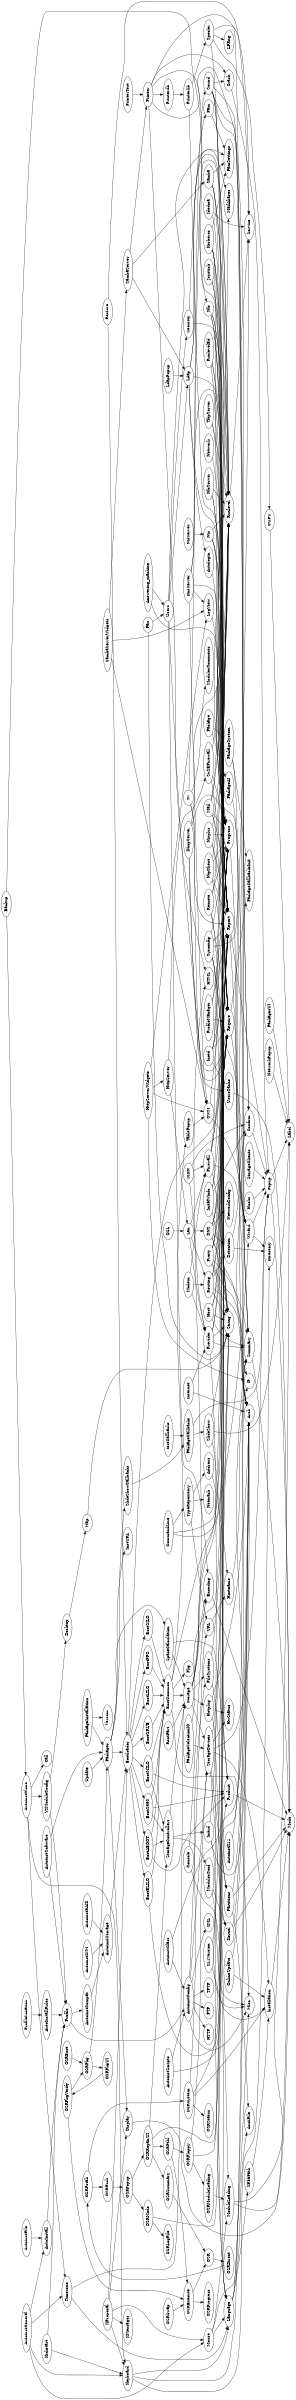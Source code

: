 digraph "import-inc" {
	graph [size="16,11", rotate=90];
	Address -> Hostname;
	Answering_machine -> Users;
	Answering_machine -> String;
	AutoInstall -> Profile;
	AutoInstallRules -> Profile;
	AutoinstClass -> AutoinstConfig;
	AutoinstClass -> Summary;
	AutoinstClone -> Call;
	AutoinstClone -> Y2ModuleConfig;
	AutoinstClone -> Keyboard;
	AutoinstClone -> Timezone;
	AutoinstCompat -> AutoinstStorage;
	AutoinstConfig -> Misc;
	AutoinstConfig -> XML;
	AutoinstConfig -> HTTP;
	AutoinstConfig -> FTP;
	AutoinstConfig -> StorageDevices;
	AutoinstConfig -> TFTP;
	AutoinstConfig -> URL;
	AutoinstFile -> AutoInstall;
	AutoinstGeneral -> AutoInstall;
	AutoinstGeneral -> Keyboard;
	AutoinstGeneral -> Mouse;
	AutoinstGeneral -> Timezone;
	AutoinstLVM -> AutoinstStorage;
	AutoinstRAID -> AutoinstStorage;
	AutoinstScripts -> AutoinstConfig;
	AutoinstScripts -> Summary;
	AutoinstSoftware -> Profile;
	AutoinstSoftware -> Packages;
	AutoinstStorage -> Bootloader;
	AutoinstX11 -> Summary;
	Autologin -> Require;
	Backup -> Nfs;
	Backup -> AutoinstClone;
	BootABOOT -> BootCommon;
	BootABOOT -> Product;
	BootABOOT -> StorageControllers;
	BootCommon -> Require;
	BootCommon -> Storage;
	BootCommon -> Pkg;
	BootCommon -> Misc;
	BootCommon -> TablePopup;
	BootELILO -> BootCommon;
	BootELILO -> Product;
	BootGRUB -> BootCommon;
	BootLILO -> BootCommon;
	Bootloader -> Progress;
	Bootloader -> BootABOOT;
	Bootloader -> BootELILO;
	Bootloader -> BootLILO;
	Bootloader -> BootMILO;
	Bootloader -> BootPPC;
	Bootloader -> BootSILO;
	Bootloader -> BootS390;
	Bootloader -> BootGRUB;
	BootMILO -> Product;
	BootMILO -> StorageControllers;
	BootMILO -> BootCommon;
	BootPPC -> BootCommon;
	BootS390 -> Product;
	BootS390 -> StorageControllers;
	BootS390 -> BootCommon;
	BootSILO -> BootCommon;
	CommandLine -> Report;
	CommandLine -> String;
	CommandLine -> TypeRepository;
	Confirm -> Popup;
	Console -> Language;
	Console -> Encoding;
	Crash -> Popup;
	CUPS -> Label;
	CWM -> Report;
	CWM -> Wizard;
	Desktop -> Map;
	Detection -> Directory;
	Detection -> Confirm;
	DhcpServer -> Progress;
	DhcpServer -> Runlevel;
	DhcpServer -> Require;
	DhcpServer -> CWM;
	Display -> Mode;
	DNS -> Detection;
	DNS -> NetworkConfig;
	DNS -> String;
	DNS -> Progress;
	DNS -> Require;
	DNS -> Arch;
	DNS -> Runlevel;
	DnsServer -> Progress;
	DnsServer -> Runlevel;
	DnsServer -> Require;
	DnsServer -> CWM;
	DnsServer -> LogView;
	DSL -> Lan;
	Encoding -> Mode;
	Fax -> Users;
	Fax -> String;
	FileSystems -> String;
	FileSystems -> Partitions;
	Firewall -> Runlevel;
	Firewall -> String;
	Firewall -> Progress;
	Firewall -> Require;
	Firewall -> Arch;
	Hooks -> Popup;
	Host -> Summary;
	Host -> String;
	Host -> Progress;
	Host -> Require;
	Hostname -> IP;
	Hotplug -> Arch;
	Hotplug -> ModuleLoading;
	Hotplug -> HwStatus;
	HttpServer -> SuSEFirewall;
	HttpServer -> Lan;
	HttpServerWidgets -> IP;
	HttpServerWidgets -> LogView;
	HttpServerWidgets -> CWM;
	HttpServerWidgets -> HttpServer;
	Idedma -> Report;
	Idedma -> Service;
	Inetd -> Runlevel;
	Inetd -> Progress;
	Inetd -> Report;
	Inetd -> Require;
	Inetd -> UsersCache;
	InitHWinfo -> String;
	InitHWinfo -> Confirm;
	InitHWinfo -> Progress;
	InitHWinfo -> Report;
	Initrd -> Arch;
	Initrd -> Misc;
	Initrd -> Report;
	Installation -> Mode;
	Internet -> Provider;
	Internet -> Arch;
	ISDN -> Firewall;
	ISDN -> Provider;
	ISDN -> Confirm;
	Joystick -> Progress;
	Joystick -> Runlevel;
	Kerberos -> Summary;
	Kerberos -> Require;
	Kerberos -> Progress;
	Kerberos -> PamSettings;
	Kerberos -> Runlevel;
	Kernel -> Arch;
	Kernel -> Mode;
	Keyboard -> Arch;
	Keyboard -> Directory;
	Keyboard -> Language;
	Kickstart -> Profile;
	Kickstart -> Keyboard;
	Lan -> DNS;
	Lan -> Routing;
	Lan -> Firewall;
	Lan -> Provider;
	Language -> Misc;
	Language -> AsciiFile;
	Language -> XF86Path;
	Ldap -> Runlevel;
	Ldap -> Report;
	Ldap -> Progress;
	Ldap -> Autologin;
	Ldap -> PamSettings;
	LdapPopup -> Ldap;
	LogView -> Report;
	Mail -> MailAliases;
	Mail -> Report;
	Mail -> Runlevel;
	Mail -> Progress;
	Mail -> Require;
	Map -> String;
	Modem -> Firewall;
	Modem -> Provider;
	Modem -> Routing;
	ModuleLoading -> Mode;
	ModuleLoading -> Label;
	ModulesConf -> Misc;
	ModulesConf -> Kernel;
	Mouse -> Arch;
	Mouse -> Language;
	Mouse -> ModuleLoading;
	Network -> Progress;
	NetworkPopup -> Label;
	Nfs -> Report;
	Nfs -> Runlevel;
	Nfs -> Progress;
	Nfs -> Require;
	NfsServer -> Runlevel;
	NfsServer -> Report;
	NfsServer -> Progress;
	Nis -> Runlevel;
	Nis -> Report;
	Nis -> Require;
	Nis -> Progress;
	Nisplus -> Runlevel;
	Nisplus -> Report;
	Nisplus -> Progress;
	Nisplus -> Require;
	NisServer -> Nis;
	NtpClient -> Progress;
	NtpClient -> Report;
	NtpClient -> Runlevel;
	NtpClient -> Require;
	OnlineUpdate -> Arch;
	OnlineUpdate -> Installation;
	OSR -> OSRDirect;
	OSRBoot -> OSRPkg;
	OSRDirect -> OSRFstab;
	OSRExecute -> OSRProgress;
	OSRExecute -> OSR;
	OSRFloppy -> StorageDevices;
	OSRFloppy -> Report;
	OSRFloppy -> OSRModuleLoading;
	OSRFsck -> OSRPopup;
	OSRFstab -> OSRSystem;
	OSRFstab -> OSRFsck;
	OSRMode -> OSRLogFile;
	OSRMode -> Report;
	OSRModuleLoading -> ModuleLoading;
	OSRPkg -> OSRPkgUI;
	OSRPkg -> Packages;
	OSRPkgUI -> OSRPkgVerify;
	OSRPkgVerify -> OSRPkg;
	OSRPkgVerify -> OSRExecute;
	OSRPopup -> OSRMode;
	OSRPopup -> OSRRepairUI;
	OSRPtbl -> OSRExecute;
	OSRPtbl -> OSRFloppy;
	OSRRepairUI -> Progress;
	OSRRepairUI -> StorageControllers;
	OSRRepairUI -> OSRSummary;
	OSRRepairUI -> OSRPtbl;
	OSRSummary -> OSR;
	OSRSwap -> OSRExecute;
	OSRSystem -> Installation;
	OSRSystem -> Report;
	OSRSystem -> FileSystems;
	OSRSystem -> OSRStatus;
	Package -> PackageAI;
	Package -> PackageSystem;
	PackageAI -> Wizard;
	PackageCallbacks -> Popup;
	PackageCallbacks -> SlideShow;
	PackageInstallation -> Version;
	PackageInstallation -> Packages;
	Packages -> Bootloader;
	Packages -> InstURL;
	Packages -> SpaceCalculation;
	Packages -> Display;
	Packages -> SlideShowCallbacks;
	PackageSelectionIO -> Report;
	PackageSelectionIO -> StorageDevices;
	PackagesUI -> Label;
	PackageSystem -> PackageCallbacksInit;
	PackageSystem -> Wizard;
	Pam -> PamSettings;
	Partitions -> Arch;
	Partitions -> Mode;
	Partitions -> AsciiFile;
	Popup -> Label;
	Popup -> Mode;
	Printer -> Arch;
	Printer -> Confirm;
	Printer -> Crash;
	Printer -> HTML;
	Printer -> Printerdb;
	Printer -> Progress;
	Printerdb -> Printerlib;
	Printerlib -> Report;
	Printerlib -> Spooler;
	PrinterTest -> Printer;
	Product -> Mode;
	Profile -> AutoinstConfig;
	Profile -> AutoinstCompat;
	ProfileLocation -> AutoInstallRules;
	ProfileManager -> Progress;
	ProfileManager -> Report;
	ProfileManager -> Require;
	Progress -> Wizard;
	Provider -> Language;
	Provider -> Summary;
	Provider -> String;
	Provider -> Progress;
	Provider -> Require;
	Proxy -> Summary;
	Proxy -> String;
	Proxy -> Progress;
	Proxy -> Require;
	Proxy -> Arch;
	Proxy -> Runlevel;
	Remote -> Runlevel;
	Remote -> String;
	Remote -> Progress;
	Remote -> Require;
	Report -> Popup;
	Report -> Summary;
	Require -> PackageCallbacksInit;
	Require -> Wizard;
	Restore -> Bootloader;
	Restore -> Service;
	RootPart -> Storage;
	Routing -> Detection;
	Routing -> Arch;
	Routing -> String;
	Routing -> Progress;
	Routing -> Require;
	Runlevel -> Service;
	RunlevelEd -> Runlevel;
	RunlevelEd -> Progress;
	RunlevelEd -> Report;
	Samba -> PamSettings;
	Samba -> Progress;
	Samba -> Report;
	Samba -> Runlevel;
	SambaServer -> Samba;
	SambaServer -> Printer;
	SambaServer -> Ldap;
	SambaServerWidgets -> LogView;
	SambaServerWidgets -> CWM;
	SambaServerWidgets -> SambaServer;
	Security -> Pam;
	Security -> Progress;
	SlideShow -> Label;
	SlideShow -> Language;
	SlideShow -> String;
	SlideShowCallbacks -> PackageCallbacks;
	Sound -> Arch;
	Sound -> Runlevel;
	Sound -> Summary;
	Sound -> Crash;
	Sound -> Progress;
	Sound -> Confirm;
	SpaceCalculation -> Product;
	SpaceCalculation -> Storage;
	Spooler -> CUPS;
	Spooler -> LPRng;
	Spooler -> Require;
	Spooler -> Service;
	Storage -> Encoding;
	Storage -> FileSystems;
	Storage -> StorageDevices;
	Storage -> Hotplug;
	Storage -> Wizard;
	Storage -> HTML;
	Storage -> Report;
	StorageClients -> Popup;
	StorageControllers -> ModulesConf;
	StorageControllers -> Initrd;
	StorageControllers -> Storage;
	StorageDevices -> String;
	StorageDevices -> HwStatus;
	StorageDevices -> Partitions;
	StorageDevices -> Installation;
	StorageDevices -> Kernel;
	StorageDevices -> Popup;
	Summary -> Mode;
	SuSEFirewall -> Progress;
	SuSEFirewall -> Report;
	SuSEFirewall -> Runlevel;
	Sysconfig -> Progress;
	Sysconfig -> Report;
	Sysconfig -> Product;
	Sysconfig -> IP;
	Sysconfig -> String;
	Sysconfig -> Service;
	TablePopup -> CWM;
	testCallbacks -> PackageCallbacks;
	TftpServer -> Runlevel;
	TftpServer -> Report;
	Timezone -> Language;
	Timezone -> Storage;
	Tv -> Report;
	Tv -> ModulesComments;
	Tv -> Require;
	Tv -> Sound;
	TypeRepository -> Address;
	TypeRepository -> Netmask;
	TypeRepository -> URL;
	Update -> Packages;
	URL -> Hostname;
	Users -> UsersCache;
	Users -> MailAliases;
	Users -> Encoding;
	Users -> Security;
	Users -> Ldap;
	UsersCache -> Mode;
	Wizard -> Popup;
	Wizard -> Directory;
	X11Version -> Installation;
	X11Version -> Require;
	XF86Path -> Installation;
	XProposal -> Mouse;
	XProposal -> Keyboard;
	XProposal -> XMessages;
	XProposal -> Bootloader;
	XProposal -> Display;
	Y2ModuleConfig -> Profile;
	Y2ModuleConfig -> Desktop;
}
